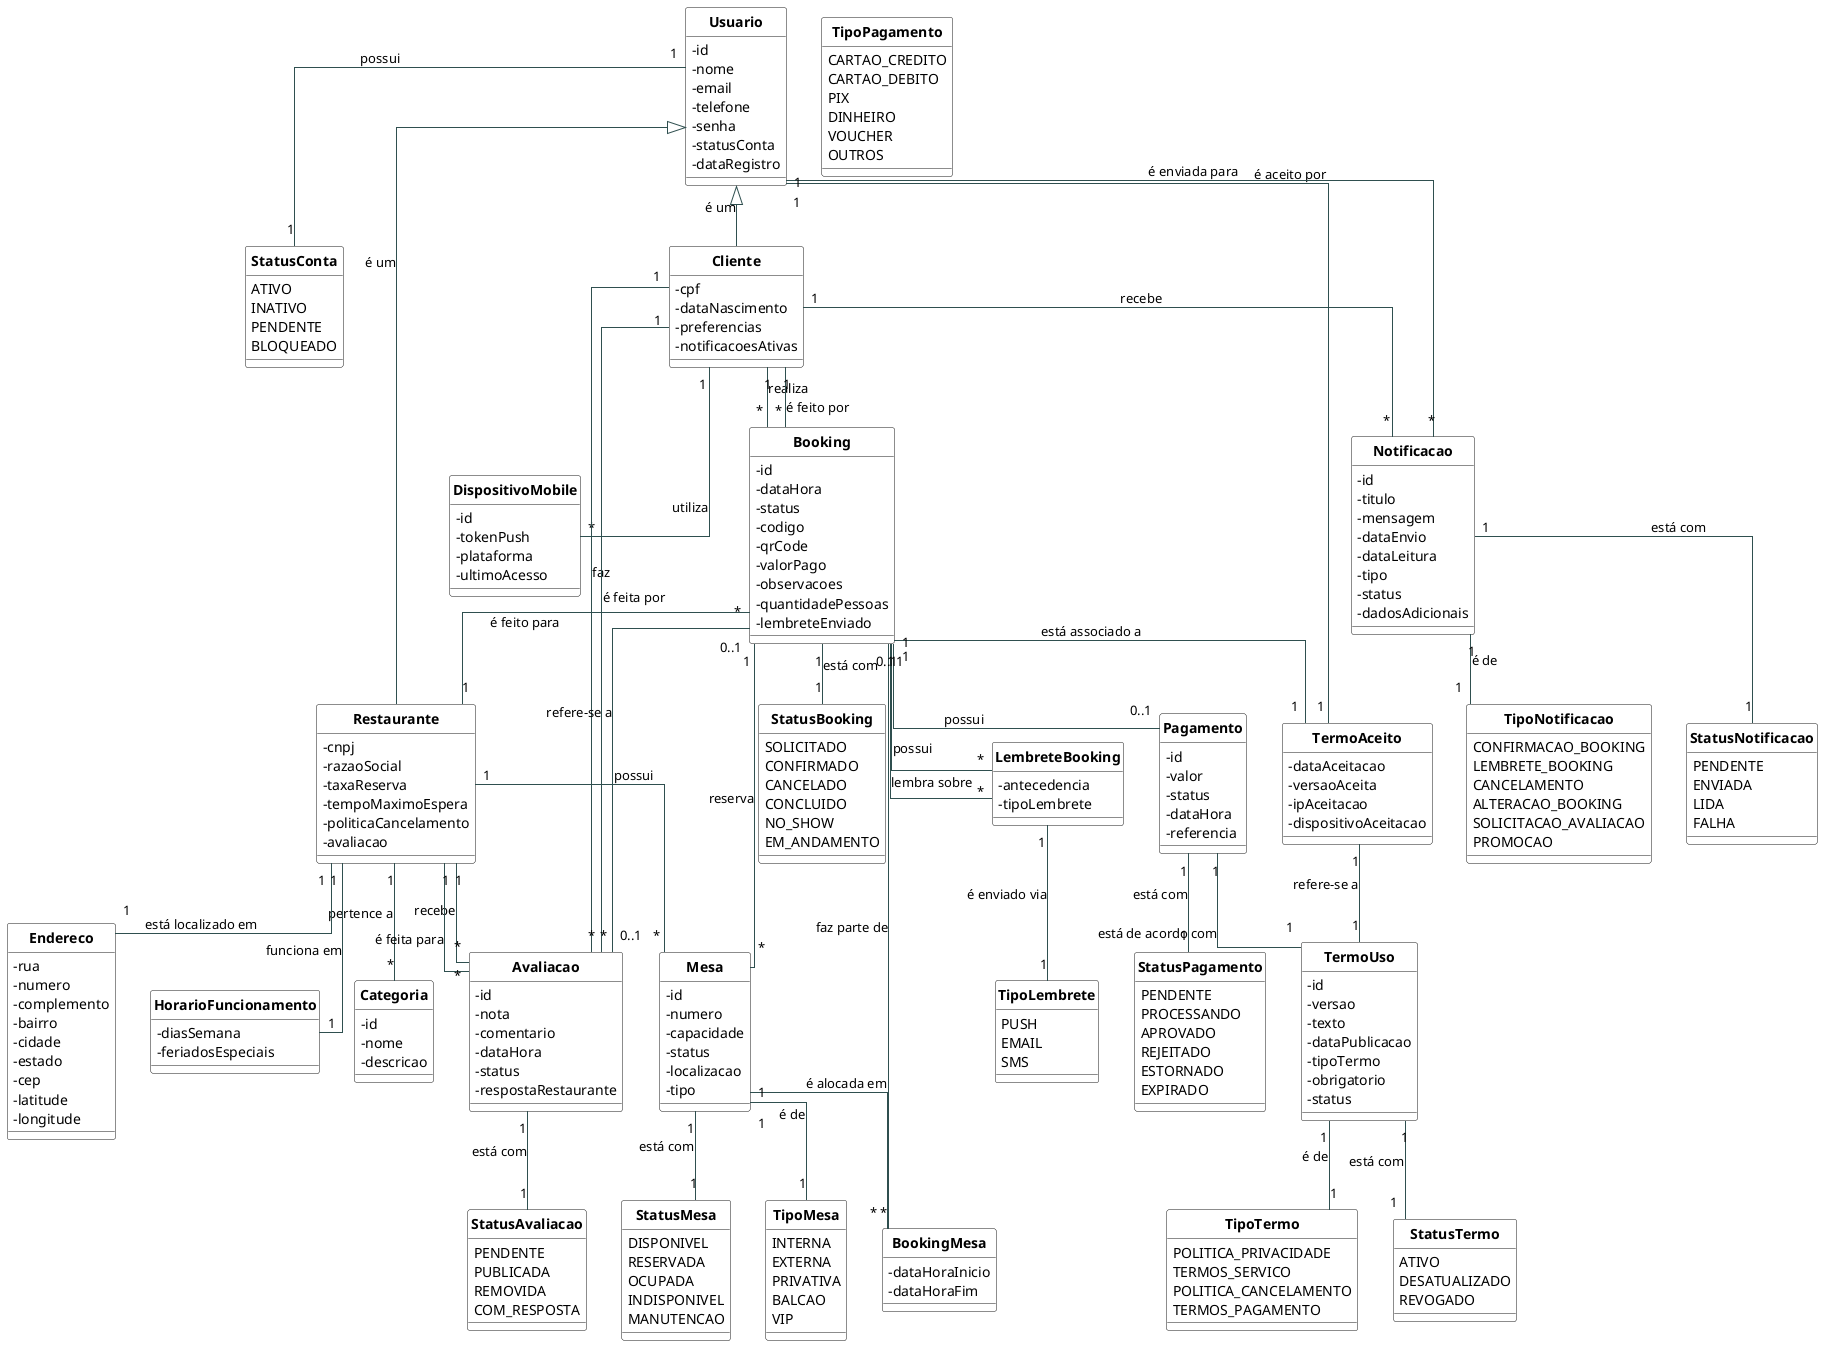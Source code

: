 @startuml
skinparam linetype ortho
skinparam ArrowColor DarkSlateGray
skinparam ArrowThickness 1
skinparam roundCorner 5
skinparam classAttributeIconSize 0
skinparam classFontSize 14
skinparam classFontStyle bold
skinparam classBackgroundColor White
skinparam classStereotypeFontSize 12
skinparam packageBackgroundColor WhiteSmoke
hide circle

  class Usuario {
    -id
    -nome
    -email
    -telefone
    -senha
    -statusConta
    -dataRegistro
  }

  class StatusConta {
    ATIVO
    INATIVO
    PENDENTE
    BLOQUEADO
  }

  class Cliente {
    -cpf
    -dataNascimento
    -preferencias
    -notificacoesAtivas
  }

  class DispositivoMobile {
    -id
    -tokenPush
    -plataforma
    -ultimoAcesso
  }

  class Restaurante {
    -cnpj
    -razaoSocial
    -taxaReserva
    -tempoMaximoEspera
    -politicaCancelamento
    -avaliacao
  }

  class Endereco {
    -rua
    -numero
    -complemento
    -bairro
    -cidade
    -estado
    -cep
    -latitude
    -longitude
  }

  class HorarioFuncionamento {
    -diasSemana
    -feriadosEspeciais
  }

  class Categoria {
    -id
    -nome
    -descricao
  }

  class Booking {
    -id
    -dataHora
    -status
    -codigo
    -qrCode
    -valorPago
    -observacoes
    -quantidadePessoas
    -lembreteEnviado
  }

  class StatusBooking {
    SOLICITADO
    CONFIRMADO
    CANCELADO
    CONCLUIDO
    NO_SHOW
    EM_ANDAMENTO
  }

  class Mesa {
    -id
    -numero
    -capacidade
    -status
    -localizacao
    -tipo
  }

  class StatusMesa {
    DISPONIVEL
    RESERVADA
    OCUPADA
    INDISPONIVEL
    MANUTENCAO
  }

  class TipoMesa {
    INTERNA
    EXTERNA
    PRIVATIVA
    BALCAO
    VIP
  }

  class BookingMesa {
    -dataHoraInicio
    -dataHoraFim
  }
  
  class TermoUso {
    -id
    -versao
    -texto
    -dataPublicacao
    -tipoTermo
    -obrigatorio
    -status
  }
  
  class TipoTermo {
    POLITICA_PRIVACIDADE
    TERMOS_SERVICO
    POLITICA_CANCELAMENTO
    TERMOS_PAGAMENTO
  }
  
  class StatusTermo {
    ATIVO
    DESATUALIZADO
    REVOGADO
  }
  
  class TermoAceito {
    -dataAceitacao
    -versaoAceita
    -ipAceitacao
    -dispositivoAceitacao
  }


  class Notificacao {
    -id
    -titulo
    -mensagem
    -dataEnvio
    -dataLeitura
    -tipo
    -status
    -dadosAdicionais
  }
  
  class TipoNotificacao {
    CONFIRMACAO_BOOKING
    LEMBRETE_BOOKING
    CANCELAMENTO
    ALTERACAO_BOOKING
    SOLICITACAO_AVALIACAO
    PROMOCAO
  }
  
  class StatusNotificacao {
    PENDENTE
    ENVIADA
    LIDA
    FALHA
  }
  
  class LembreteBooking {
    -antecedencia
    -tipoLembrete
  }
  
  class TipoLembrete {
    PUSH
    EMAIL
    SMS
  }

  class Pagamento {
    -id
    -valor
    -status
    -dataHora
    -referencia
  }

  class StatusPagamento {
    PENDENTE
    PROCESSANDO
    APROVADO
    REJEITADO
    ESTORNADO
    EXPIRADO
  }

  class TipoPagamento {
    CARTAO_CREDITO
    CARTAO_DEBITO
    PIX
    DINHEIRO
    VOUCHER
    OUTROS
  }

  class Avaliacao {
    -id
    -nota
    -comentario
    -dataHora
    -status
    -respostaRestaurante
  }
  
  class StatusAvaliacao {
    PENDENTE
    PUBLICADA
    REMOVIDA
    COM_RESPOSTA
  }


Usuario <|-- Cliente : é um
Usuario <|-- Restaurante : é um
Usuario "1" -- "1" StatusConta : possui
Cliente "1" -- "*" Booking : realiza
Cliente "1" -- "*" DispositivoMobile : utiliza
Cliente "1" -- "*" Avaliacao : faz
Cliente "1" -- "*" Notificacao : recebe
Restaurante "1" -- "*" Mesa : possui
Restaurante "1" -- "*" Categoria : pertence a
Restaurante "1" -- "1" Endereco : está localizado em
Restaurante "1" -- "1" HorarioFuncionamento : funciona em
Restaurante "1" -- "*" Avaliacao : recebe

Mesa "1" -- "*" BookingMesa : é alocada em
BookingMesa "*" -- "1" Booking : faz parte de
Mesa "1" -- "1" StatusMesa : está com
Mesa "1" -- "1" TipoMesa : é de

Booking "1" -- "1" StatusBooking : está com
Booking "*" -- "1" Cliente : é feito por
Booking "*" -- "1" Restaurante : é feito para
Booking "1" -- "*" Mesa : reserva
Booking "0..1" -- "0..1" Pagamento : possui
Booking "1" -- "1" TermoAceito : está associado a
Booking "1" -- "*" LembreteBooking : possui

Pagamento "1" -- "1" StatusPagamento : está com
Pagamento "1" -- "1" TermoUso : está de acordo com

TermoUso "1" -- "1" TipoTermo : é de
TermoUso "1" -- "1" StatusTermo : está com
TermoAceito "1" -- "1" TermoUso : refere-se a
TermoAceito "1" -- "1" Usuario : é aceito por

Avaliacao "*" -- "1" Cliente : é feita por
Avaliacao "*" -- "1" Restaurante : é feita para
Avaliacao "0..1" -- "0..1" Booking : refere-se a
Avaliacao "1" -- "1" StatusAvaliacao : está com

Notificacao "*" -- "1" Usuario : é enviada para
Notificacao "1" -- "1" TipoNotificacao : é de
Notificacao "1" -- "1" StatusNotificacao : está com
LembreteBooking "1" -- "1" TipoLembrete : é enviado via
LembreteBooking "*" -- "1" Booking : lembra sobre
@enduml
